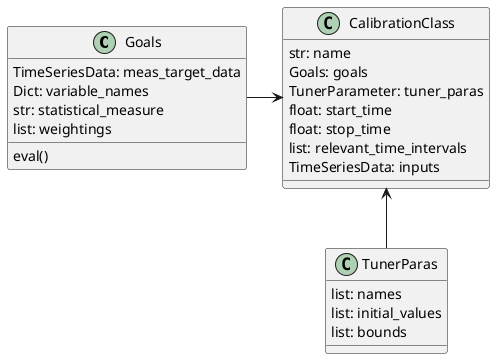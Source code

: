 @startuml
'https://plantuml.com/class-diagram

class Goals {
TimeSeriesData: meas_target_data
Dict: variable_names
str: statistical_measure
list: weightings
eval()
}

class CalibrationClass {
str: name
Goals: goals
TunerParameter: tuner_paras
float: start_time
float: stop_time
list: relevant_time_intervals
TimeSeriesData: inputs
}

class TunerParas {
list: names
list: initial_values
list: bounds
}

Goals -> CalibrationClass
CalibrationClass <-- TunerParas

@enduml
